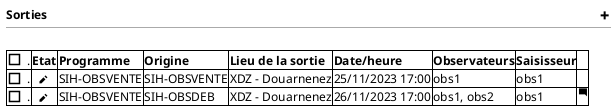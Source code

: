 @startsalt
{
  <b>Sorties                                                                                                                                                                                 <&plus>
  --
  .
	{#

     [ ]. | <b>Etat | <b>Programme | <b>Origine | <b>Lieu de la sortie | <b>Date/heure | <b>Observateurs | <b>Saisisseur | .
     [ ]. | <b>  <&pencil> | SIH-OBSVENTE | SIH-OBSVENTE | XDZ - Douarnenez | 25/11/2023 17:00 | obs1 | obs1
     [ ]. | <b>  <&pencil> | SIH-OBSVENTE | SIH-OBSDEB | XDZ - Douarnenez | 26/11/2023 17:00 | obs1, obs2 | obs1 | <&comment-square>
    }

}
@endsalt